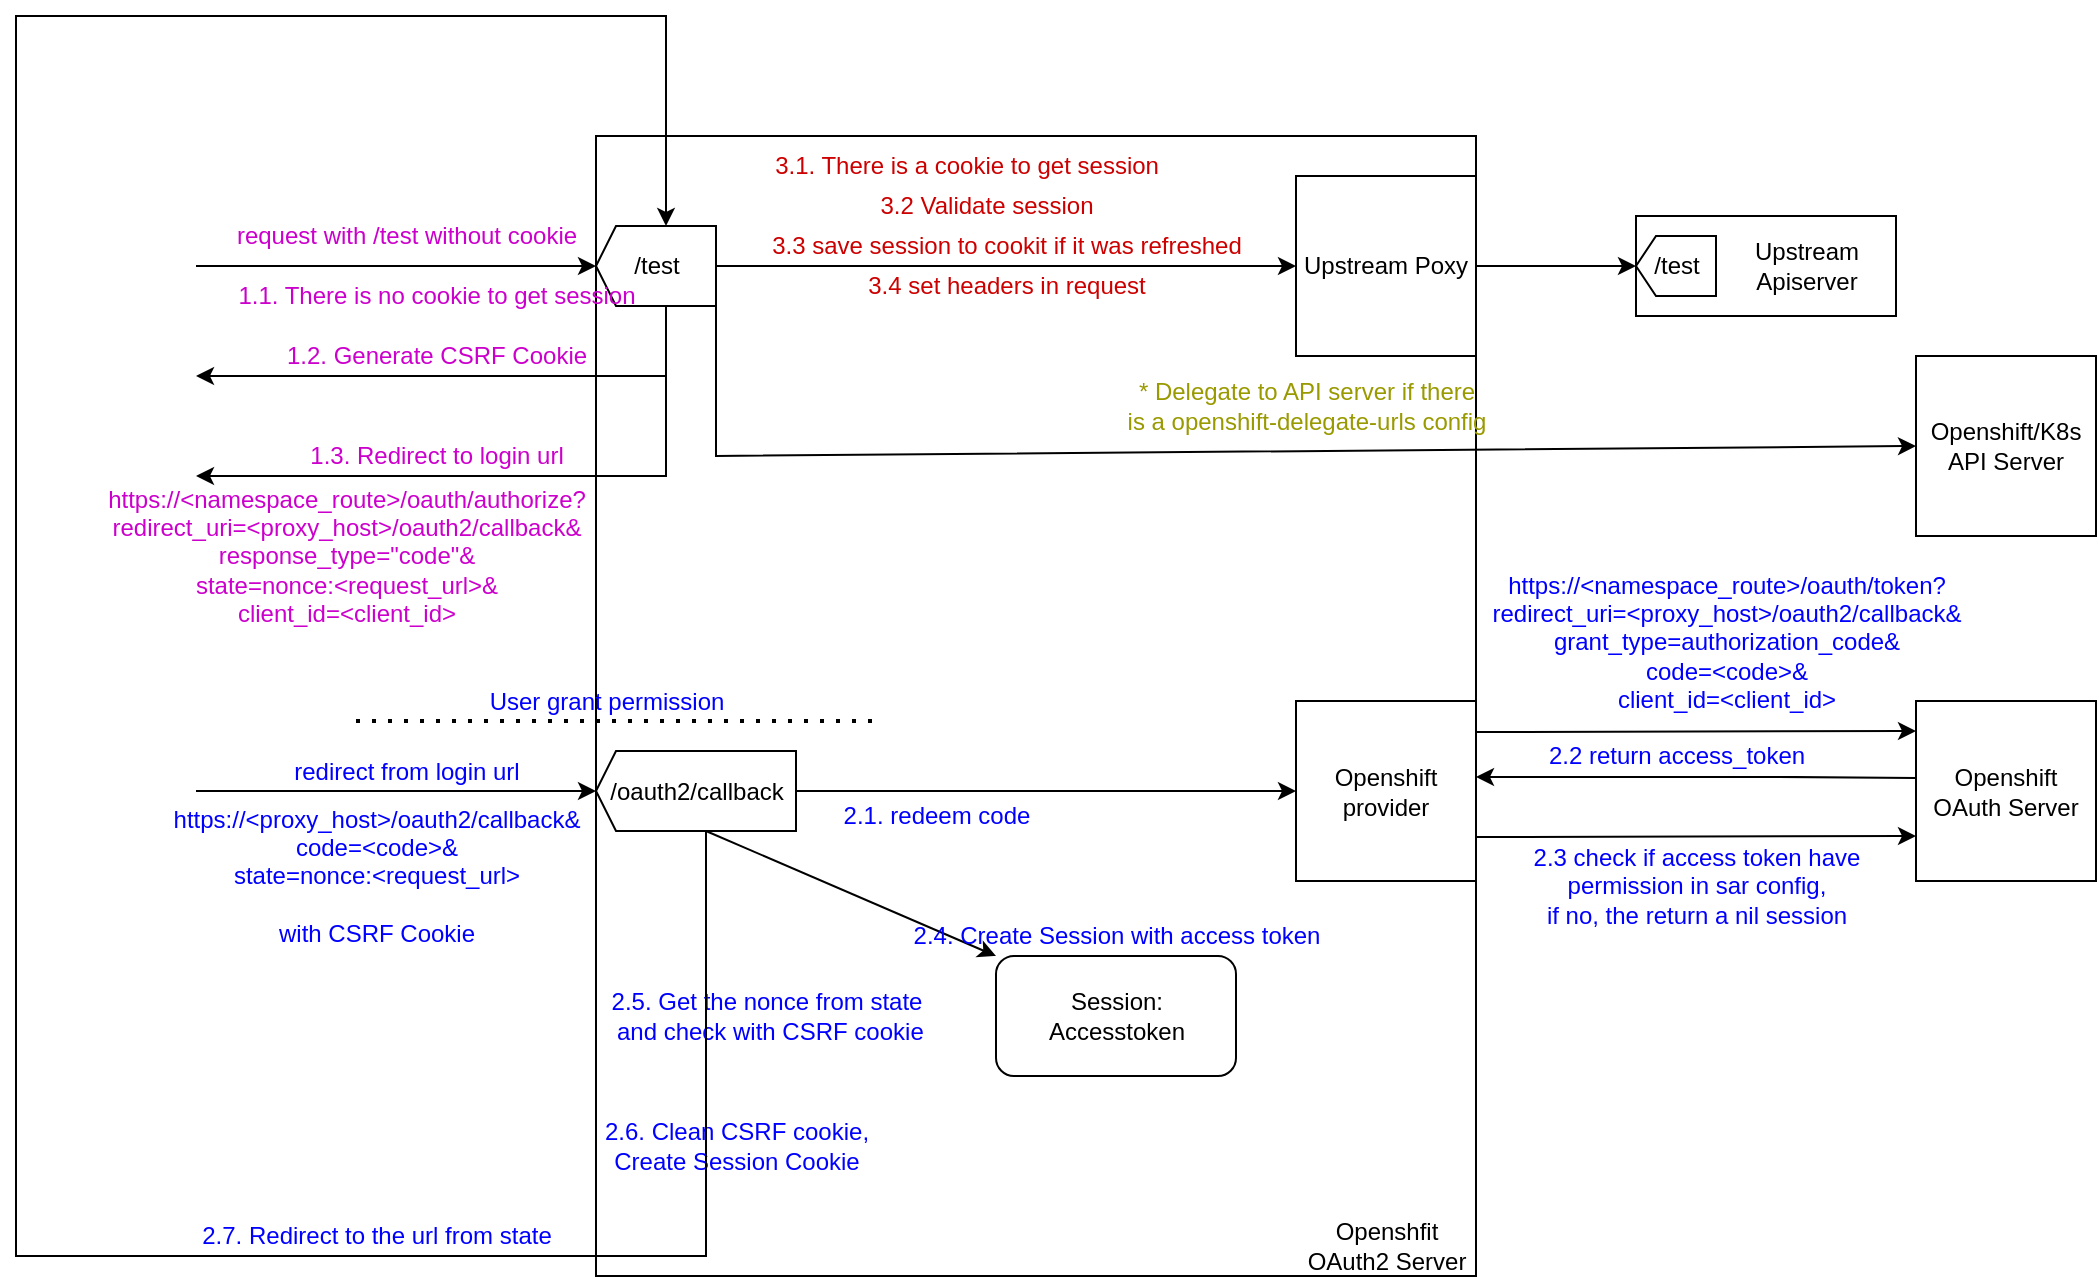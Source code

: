 <mxfile version="17.1.2" type="device"><diagram id="GoBO4YK45yK76-0iLVQf" name="Page-1"><mxGraphModel dx="1426" dy="691" grid="1" gridSize="10" guides="1" tooltips="1" connect="1" arrows="1" fold="1" page="1" pageScale="1" pageWidth="850" pageHeight="1100" math="0" shadow="0"><root><mxCell id="0"/><mxCell id="1" parent="0"/><mxCell id="bbm0LWp42V5BQwIi2_6g-116" value="" style="rounded=0;whiteSpace=wrap;html=1;" parent="1" vertex="1"><mxGeometry x="340" y="210" width="440" height="570" as="geometry"/></mxCell><mxCell id="bbm0LWp42V5BQwIi2_6g-19" value="/test" style="html=1;shadow=0;dashed=0;align=center;verticalAlign=middle;shape=mxgraph.arrows2.arrow;dy=0;dx=10;notch=0;flipV=0;flipH=1;" parent="1" vertex="1"><mxGeometry x="340" y="255" width="60" height="40" as="geometry"/></mxCell><mxCell id="bbm0LWp42V5BQwIi2_6g-21" value="Upstream Poxy" style="whiteSpace=wrap;html=1;aspect=fixed;" parent="1" vertex="1"><mxGeometry x="690" y="230" width="90" height="90" as="geometry"/></mxCell><mxCell id="bbm0LWp42V5BQwIi2_6g-25" value="" style="endArrow=classic;html=1;rounded=0;exitX=1;exitY=0.5;exitDx=0;exitDy=0;" parent="1" source="bbm0LWp42V5BQwIi2_6g-21" target="bbm0LWp42V5BQwIi2_6g-22" edge="1"><mxGeometry width="50" height="50" relative="1" as="geometry"><mxPoint x="920" y="345" as="sourcePoint"/><mxPoint x="970" y="295" as="targetPoint"/></mxGeometry></mxCell><mxCell id="bbm0LWp42V5BQwIi2_6g-26" value="" style="group" parent="1" vertex="1" connectable="0"><mxGeometry x="860" y="250" width="130" height="50" as="geometry"/></mxCell><mxCell id="bbm0LWp42V5BQwIi2_6g-23" value="" style="rounded=0;whiteSpace=wrap;html=1;" parent="bbm0LWp42V5BQwIi2_6g-26" vertex="1"><mxGeometry width="130" height="50" as="geometry"/></mxCell><mxCell id="bbm0LWp42V5BQwIi2_6g-22" value="/test" style="html=1;shadow=0;dashed=0;align=center;verticalAlign=middle;shape=mxgraph.arrows2.arrow;dy=0;dx=10;notch=0;flipV=0;flipH=1;" parent="bbm0LWp42V5BQwIi2_6g-26" vertex="1"><mxGeometry y="10" width="40" height="30" as="geometry"/></mxCell><mxCell id="bbm0LWp42V5BQwIi2_6g-24" value="&lt;span&gt;Upstream&lt;/span&gt;&lt;br&gt;&lt;span&gt;Apiserver&lt;/span&gt;" style="text;html=1;align=center;verticalAlign=middle;resizable=0;points=[];autosize=1;strokeColor=none;fillColor=none;" parent="bbm0LWp42V5BQwIi2_6g-26" vertex="1"><mxGeometry x="50" y="10" width="70" height="30" as="geometry"/></mxCell><mxCell id="bbm0LWp42V5BQwIi2_6g-27" value="" style="endArrow=classic;html=1;rounded=0;entryX=1;entryY=0.5;entryDx=0;entryDy=0;entryPerimeter=0;" parent="1" target="bbm0LWp42V5BQwIi2_6g-19" edge="1"><mxGeometry width="50" height="50" relative="1" as="geometry"><mxPoint x="140" y="275" as="sourcePoint"/><mxPoint x="800" y="300" as="targetPoint"/></mxGeometry></mxCell><mxCell id="bbm0LWp42V5BQwIi2_6g-28" value="&lt;font color=&quot;#cc00cc&quot;&gt;request with /test without cookie&lt;/font&gt;" style="text;html=1;align=center;verticalAlign=middle;resizable=0;points=[];autosize=1;strokeColor=none;fillColor=none;" parent="1" vertex="1"><mxGeometry x="150" y="250" width="190" height="20" as="geometry"/></mxCell><mxCell id="bbm0LWp42V5BQwIi2_6g-29" value="&lt;span&gt;Openshfit&lt;/span&gt;&lt;br&gt;&lt;span&gt;OAuth2 Server&lt;/span&gt;" style="text;html=1;align=center;verticalAlign=middle;resizable=0;points=[];autosize=1;strokeColor=none;fillColor=none;" parent="1" vertex="1"><mxGeometry x="690" y="750" width="90" height="30" as="geometry"/></mxCell><mxCell id="bbm0LWp42V5BQwIi2_6g-100" value="&lt;font color=&quot;#cc00cc&quot;&gt;1.1. There is no cookie to get session&lt;/font&gt;" style="text;html=1;align=center;verticalAlign=middle;resizable=0;points=[];autosize=1;strokeColor=none;fillColor=none;" parent="1" vertex="1"><mxGeometry x="155" y="280" width="210" height="20" as="geometry"/></mxCell><mxCell id="bbm0LWp42V5BQwIi2_6g-103" value="" style="endArrow=classic;html=1;rounded=0;exitX=0;exitY=0;exitDx=25;exitDy=40;exitPerimeter=0;" parent="1" source="bbm0LWp42V5BQwIi2_6g-19" edge="1"><mxGeometry width="50" height="50" relative="1" as="geometry"><mxPoint x="410" y="330" as="sourcePoint"/><mxPoint x="140" y="330" as="targetPoint"/><Array as="points"><mxPoint x="375" y="330"/></Array></mxGeometry></mxCell><mxCell id="bbm0LWp42V5BQwIi2_6g-104" value="&lt;font color=&quot;#cc00cc&quot;&gt;1.2. Generate CSRF Cookie&lt;/font&gt;" style="text;html=1;align=center;verticalAlign=middle;resizable=0;points=[];autosize=1;strokeColor=none;fillColor=none;" parent="1" vertex="1"><mxGeometry x="175" y="310" width="170" height="20" as="geometry"/></mxCell><mxCell id="bbm0LWp42V5BQwIi2_6g-105" value="" style="endArrow=classic;html=1;rounded=0;exitX=0;exitY=0;exitDx=25;exitDy=40;exitPerimeter=0;" parent="1" source="bbm0LWp42V5BQwIi2_6g-19" edge="1"><mxGeometry width="50" height="50" relative="1" as="geometry"><mxPoint x="385" y="305" as="sourcePoint"/><mxPoint x="140" y="380" as="targetPoint"/><Array as="points"><mxPoint x="375" y="380"/></Array></mxGeometry></mxCell><mxCell id="bbm0LWp42V5BQwIi2_6g-106" value="&lt;font color=&quot;#cc00cc&quot;&gt;1.3. Redirect to login url&lt;/font&gt;" style="text;html=1;align=center;verticalAlign=middle;resizable=0;points=[];autosize=1;strokeColor=none;fillColor=none;" parent="1" vertex="1"><mxGeometry x="190" y="360" width="140" height="20" as="geometry"/></mxCell><mxCell id="bbm0LWp42V5BQwIi2_6g-108" value="&lt;font color=&quot;#cc00cc&quot;&gt;https://&amp;lt;namespace_route&amp;gt;/oauth/authorize?&lt;br&gt;redirect_uri=&amp;lt;proxy_host&amp;gt;/oauth2/callback&amp;amp;&lt;br&gt;response_type=&quot;code&quot;&amp;amp;&lt;br&gt;state=nonce:&amp;lt;request_url&amp;gt;&amp;amp;&lt;br&gt;client_id=&amp;lt;client_id&amp;gt;&lt;/font&gt;" style="text;html=1;align=center;verticalAlign=middle;resizable=0;points=[];autosize=1;strokeColor=none;fillColor=none;" parent="1" vertex="1"><mxGeometry x="90" y="380" width="250" height="80" as="geometry"/></mxCell><mxCell id="bbm0LWp42V5BQwIi2_6g-109" value="/oauth2/callback" style="html=1;shadow=0;dashed=0;align=center;verticalAlign=middle;shape=mxgraph.arrows2.arrow;dy=0;dx=10;notch=0;flipV=0;flipH=1;" parent="1" vertex="1"><mxGeometry x="340" y="517.5" width="100" height="40" as="geometry"/></mxCell><mxCell id="bbm0LWp42V5BQwIi2_6g-110" value="" style="endArrow=none;dashed=1;html=1;dashPattern=1 3;strokeWidth=2;rounded=0;" parent="1" edge="1"><mxGeometry width="50" height="50" relative="1" as="geometry"><mxPoint x="220" y="502.5" as="sourcePoint"/><mxPoint x="480" y="502.5" as="targetPoint"/></mxGeometry></mxCell><mxCell id="bbm0LWp42V5BQwIi2_6g-111" value="&lt;font color=&quot;#0000ff&quot;&gt;User grant permission&lt;/font&gt;" style="text;html=1;align=center;verticalAlign=middle;resizable=0;points=[];autosize=1;strokeColor=none;fillColor=none;" parent="1" vertex="1"><mxGeometry x="280" y="482.5" width="130" height="20" as="geometry"/></mxCell><mxCell id="bbm0LWp42V5BQwIi2_6g-112" value="" style="endArrow=classic;html=1;rounded=0;" parent="1" target="bbm0LWp42V5BQwIi2_6g-109" edge="1"><mxGeometry width="50" height="50" relative="1" as="geometry"><mxPoint x="140" y="537.5" as="sourcePoint"/><mxPoint x="640" y="427.5" as="targetPoint"/></mxGeometry></mxCell><mxCell id="bbm0LWp42V5BQwIi2_6g-113" value="&lt;font color=&quot;#0000ff&quot;&gt;redirect from login url&lt;/font&gt;" style="text;html=1;align=center;verticalAlign=middle;resizable=0;points=[];autosize=1;strokeColor=none;fillColor=none;" parent="1" vertex="1"><mxGeometry x="180" y="517.5" width="130" height="20" as="geometry"/></mxCell><mxCell id="bbm0LWp42V5BQwIi2_6g-114" value="&lt;font color=&quot;#0000ff&quot;&gt;https://&amp;lt;proxy_host&amp;gt;/oauth2/callback&amp;amp;&lt;br&gt;code=&amp;lt;code&amp;gt;&amp;amp;&lt;br&gt;state=nonce:&amp;lt;request_url&amp;gt;&lt;br&gt;&lt;br&gt;with CSRF Cookie&lt;/font&gt;" style="text;html=1;align=center;verticalAlign=middle;resizable=0;points=[];autosize=1;strokeColor=none;fillColor=none;" parent="1" vertex="1"><mxGeometry x="120" y="540" width="220" height="80" as="geometry"/></mxCell><mxCell id="bbm0LWp42V5BQwIi2_6g-115" value="Openshift&lt;br&gt;provider" style="whiteSpace=wrap;html=1;aspect=fixed;" parent="1" vertex="1"><mxGeometry x="690" y="492.5" width="90" height="90" as="geometry"/></mxCell><mxCell id="bbm0LWp42V5BQwIi2_6g-117" value="&lt;font color=&quot;#0000ff&quot;&gt;2.1. redeem code&lt;/font&gt;" style="text;html=1;align=center;verticalAlign=middle;resizable=0;points=[];autosize=1;strokeColor=none;fillColor=none;" parent="1" vertex="1"><mxGeometry x="455" y="540" width="110" height="20" as="geometry"/></mxCell><mxCell id="bbm0LWp42V5BQwIi2_6g-118" value="" style="endArrow=classic;html=1;rounded=0;exitX=0;exitY=0.5;exitDx=0;exitDy=0;exitPerimeter=0;entryX=0;entryY=0.5;entryDx=0;entryDy=0;" parent="1" source="bbm0LWp42V5BQwIi2_6g-109" target="bbm0LWp42V5BQwIi2_6g-115" edge="1"><mxGeometry width="50" height="50" relative="1" as="geometry"><mxPoint x="590" y="580" as="sourcePoint"/><mxPoint x="640" y="530" as="targetPoint"/></mxGeometry></mxCell><mxCell id="bbm0LWp42V5BQwIi2_6g-119" value="&lt;font color=&quot;#0000ff&quot;&gt;https://&amp;lt;namespace_route&amp;gt;/oauth/token?&lt;br&gt;redirect_uri=&amp;lt;proxy_host&amp;gt;/oauth2/callback&amp;amp;&lt;br&gt;grant_type=authorization_code&amp;amp;&lt;br&gt;code=&amp;lt;code&amp;gt;&amp;amp;&lt;br&gt;client_id=&amp;lt;client_id&amp;gt;&lt;/font&gt;" style="text;html=1;align=center;verticalAlign=middle;resizable=0;points=[];autosize=1;strokeColor=none;fillColor=none;" parent="1" vertex="1"><mxGeometry x="780" y="422.5" width="250" height="80" as="geometry"/></mxCell><mxCell id="bbm0LWp42V5BQwIi2_6g-120" value="" style="endArrow=classic;html=1;rounded=0;exitX=1;exitY=0.5;exitDx=0;exitDy=0;entryX=0;entryY=0.167;entryDx=0;entryDy=0;entryPerimeter=0;" parent="1" edge="1" target="nyzPDloq-hKyh3tky1Af-3"><mxGeometry width="50" height="50" relative="1" as="geometry"><mxPoint x="780" y="508" as="sourcePoint"/><mxPoint x="930" y="507.5" as="targetPoint"/></mxGeometry></mxCell><mxCell id="bbm0LWp42V5BQwIi2_6g-122" value="" style="endArrow=classic;html=1;rounded=0;entryX=1;entryY=0.75;entryDx=0;entryDy=0;" parent="1" edge="1"><mxGeometry width="50" height="50" relative="1" as="geometry"><mxPoint x="940" y="530.5" as="sourcePoint"/><mxPoint x="780" y="530.5" as="targetPoint"/><Array as="points"><mxPoint x="930" y="530.5"/><mxPoint x="1000" y="531"/><mxPoint x="940" y="530.5"/><mxPoint x="900" y="530.5"/></Array></mxGeometry></mxCell><mxCell id="bbm0LWp42V5BQwIi2_6g-123" value="&lt;font color=&quot;#0000ff&quot;&gt;2.2 return access_token&lt;/font&gt;" style="text;html=1;align=center;verticalAlign=middle;resizable=0;points=[];autosize=1;strokeColor=none;fillColor=none;" parent="1" vertex="1"><mxGeometry x="810" y="510" width="140" height="20" as="geometry"/></mxCell><mxCell id="bbm0LWp42V5BQwIi2_6g-127" value="" style="group" parent="1" vertex="1" connectable="0"><mxGeometry x="540" y="620" width="120" height="60" as="geometry"/></mxCell><mxCell id="bbm0LWp42V5BQwIi2_6g-125" value="" style="rounded=1;whiteSpace=wrap;html=1;" parent="bbm0LWp42V5BQwIi2_6g-127" vertex="1"><mxGeometry width="120" height="60" as="geometry"/></mxCell><mxCell id="bbm0LWp42V5BQwIi2_6g-126" value="Session:&lt;br&gt;Accesstoken" style="text;html=1;align=center;verticalAlign=middle;resizable=0;points=[];autosize=1;strokeColor=none;fillColor=none;" parent="bbm0LWp42V5BQwIi2_6g-127" vertex="1"><mxGeometry x="20" y="15" width="80" height="30" as="geometry"/></mxCell><mxCell id="bbm0LWp42V5BQwIi2_6g-128" value="" style="endArrow=classic;html=1;rounded=0;exitX=0;exitY=0;exitDx=45;exitDy=40;exitPerimeter=0;entryX=0;entryY=0;entryDx=0;entryDy=0;" parent="1" source="bbm0LWp42V5BQwIi2_6g-109" target="bbm0LWp42V5BQwIi2_6g-125" edge="1"><mxGeometry width="50" height="50" relative="1" as="geometry"><mxPoint x="150" y="680" as="sourcePoint"/><mxPoint x="200" y="630" as="targetPoint"/></mxGeometry></mxCell><mxCell id="bbm0LWp42V5BQwIi2_6g-129" value="&lt;font color=&quot;#0000ff&quot;&gt;2.4. Create Session with access token&lt;/font&gt;" style="text;html=1;align=center;verticalAlign=middle;resizable=0;points=[];autosize=1;strokeColor=none;fillColor=none;" parent="1" vertex="1"><mxGeometry x="490" y="600" width="220" height="20" as="geometry"/></mxCell><mxCell id="bbm0LWp42V5BQwIi2_6g-130" value="&lt;font color=&quot;#0000ff&quot;&gt;2.5. Get the nonce from state&lt;br&gt;&amp;nbsp;and check with CSRF cookie&lt;/font&gt;" style="text;html=1;align=center;verticalAlign=middle;resizable=0;points=[];autosize=1;strokeColor=none;fillColor=none;" parent="1" vertex="1"><mxGeometry x="340" y="635" width="170" height="30" as="geometry"/></mxCell><mxCell id="bbm0LWp42V5BQwIi2_6g-131" value="&lt;font color=&quot;#0000ff&quot;&gt;2.6. Clean CSRF cookie, &lt;br&gt;Create Session Cookie&lt;/font&gt;" style="text;html=1;align=center;verticalAlign=middle;resizable=0;points=[];autosize=1;strokeColor=none;fillColor=none;" parent="1" vertex="1"><mxGeometry x="335" y="700" width="150" height="30" as="geometry"/></mxCell><mxCell id="bbm0LWp42V5BQwIi2_6g-132" value="&lt;font color=&quot;#0000ff&quot;&gt;2.7. Redirect to the url from state&lt;/font&gt;" style="text;html=1;align=center;verticalAlign=middle;resizable=0;points=[];autosize=1;strokeColor=none;fillColor=none;" parent="1" vertex="1"><mxGeometry x="135" y="750" width="190" height="20" as="geometry"/></mxCell><mxCell id="bbm0LWp42V5BQwIi2_6g-133" value="" style="endArrow=classic;html=1;rounded=0;exitX=0;exitY=0;exitDx=45;exitDy=40;exitPerimeter=0;entryX=0;entryY=0;entryDx=25;entryDy=0;entryPerimeter=0;" parent="1" source="bbm0LWp42V5BQwIi2_6g-109" target="bbm0LWp42V5BQwIi2_6g-19" edge="1"><mxGeometry width="50" height="50" relative="1" as="geometry"><mxPoint x="190" y="730" as="sourcePoint"/><mxPoint x="230" y="770" as="targetPoint"/><Array as="points"><mxPoint x="395" y="770"/><mxPoint x="50" y="770"/><mxPoint x="50" y="150"/><mxPoint x="375" y="150"/></Array></mxGeometry></mxCell><mxCell id="bbm0LWp42V5BQwIi2_6g-139" value="" style="group" parent="1" vertex="1" connectable="0"><mxGeometry x="420" y="215" width="250" height="80" as="geometry"/></mxCell><mxCell id="bbm0LWp42V5BQwIi2_6g-135" value="&lt;font color=&quot;#cc0000&quot;&gt;3.1. There is a cookie to get session&lt;/font&gt;" style="text;html=1;align=center;verticalAlign=middle;resizable=0;points=[];autosize=1;strokeColor=none;fillColor=none;" parent="bbm0LWp42V5BQwIi2_6g-139" vertex="1"><mxGeometry width="210" height="20" as="geometry"/></mxCell><mxCell id="bbm0LWp42V5BQwIi2_6g-136" value="&lt;font color=&quot;#cc0000&quot;&gt;3.2 Validate session&lt;/font&gt;" style="text;html=1;align=center;verticalAlign=middle;resizable=0;points=[];autosize=1;strokeColor=none;fillColor=none;" parent="bbm0LWp42V5BQwIi2_6g-139" vertex="1"><mxGeometry x="55" y="20" width="120" height="20" as="geometry"/></mxCell><mxCell id="bbm0LWp42V5BQwIi2_6g-137" value="&lt;font color=&quot;#cc0000&quot;&gt;3.3 save session to cookit if it was refreshed&lt;/font&gt;" style="text;html=1;align=center;verticalAlign=middle;resizable=0;points=[];autosize=1;strokeColor=none;fillColor=none;" parent="bbm0LWp42V5BQwIi2_6g-139" vertex="1"><mxGeometry y="40" width="250" height="20" as="geometry"/></mxCell><mxCell id="bbm0LWp42V5BQwIi2_6g-138" value="&lt;font color=&quot;#cc0000&quot;&gt;3.4 set headers in request&lt;/font&gt;" style="text;html=1;align=center;verticalAlign=middle;resizable=0;points=[];autosize=1;strokeColor=none;fillColor=none;" parent="bbm0LWp42V5BQwIi2_6g-139" vertex="1"><mxGeometry x="50" y="60" width="150" height="20" as="geometry"/></mxCell><mxCell id="bbm0LWp42V5BQwIi2_6g-140" value="" style="endArrow=classic;html=1;rounded=0;exitX=0;exitY=0.5;exitDx=0;exitDy=0;exitPerimeter=0;entryX=0;entryY=0.5;entryDx=0;entryDy=0;" parent="1" source="bbm0LWp42V5BQwIi2_6g-19" target="bbm0LWp42V5BQwIi2_6g-21" edge="1"><mxGeometry width="50" height="50" relative="1" as="geometry"><mxPoint x="590" y="510" as="sourcePoint"/><mxPoint x="640" y="460" as="targetPoint"/></mxGeometry></mxCell><mxCell id="nyzPDloq-hKyh3tky1Af-1" value="" style="endArrow=classic;html=1;rounded=0;exitX=1;exitY=0.5;exitDx=0;exitDy=0;entryX=0;entryY=0.75;entryDx=0;entryDy=0;" edge="1" parent="1" target="nyzPDloq-hKyh3tky1Af-3"><mxGeometry width="50" height="50" relative="1" as="geometry"><mxPoint x="780" y="560.5" as="sourcePoint"/><mxPoint x="930" y="560" as="targetPoint"/></mxGeometry></mxCell><mxCell id="nyzPDloq-hKyh3tky1Af-2" value="&lt;font color=&quot;#0000ff&quot;&gt;2.3 check if access token have &lt;br&gt;permission in sar config,&lt;br&gt;if no, the return a nil session&lt;br&gt;&lt;/font&gt;" style="text;html=1;align=center;verticalAlign=middle;resizable=0;points=[];autosize=1;strokeColor=none;fillColor=none;" vertex="1" parent="1"><mxGeometry x="800" y="560" width="180" height="50" as="geometry"/></mxCell><mxCell id="nyzPDloq-hKyh3tky1Af-3" value="Openshift&lt;br&gt;OAuth Server" style="whiteSpace=wrap;html=1;aspect=fixed;" vertex="1" parent="1"><mxGeometry x="1000" y="492.5" width="90" height="90" as="geometry"/></mxCell><mxCell id="nyzPDloq-hKyh3tky1Af-4" value="Openshift/K8s&lt;br&gt;API Server" style="whiteSpace=wrap;html=1;aspect=fixed;" vertex="1" parent="1"><mxGeometry x="1000" y="320" width="90" height="90" as="geometry"/></mxCell><mxCell id="nyzPDloq-hKyh3tky1Af-5" value="" style="endArrow=classic;html=1;rounded=0;exitX=0;exitY=0;exitDx=0;exitDy=40;exitPerimeter=0;entryX=0;entryY=0.5;entryDx=0;entryDy=0;" edge="1" parent="1" source="bbm0LWp42V5BQwIi2_6g-19" target="nyzPDloq-hKyh3tky1Af-4"><mxGeometry width="50" height="50" relative="1" as="geometry"><mxPoint x="410" y="285" as="sourcePoint"/><mxPoint x="700" y="285" as="targetPoint"/><Array as="points"><mxPoint x="400" y="370"/></Array></mxGeometry></mxCell><mxCell id="nyzPDloq-hKyh3tky1Af-6" value="&lt;font color=&quot;#999900&quot;&gt;* Delegate to API server if there &lt;br&gt;is a openshift-delegate-urls config&lt;/font&gt;" style="text;html=1;align=center;verticalAlign=middle;resizable=0;points=[];autosize=1;strokeColor=none;fillColor=none;" vertex="1" parent="1"><mxGeometry x="600" y="330" width="190" height="30" as="geometry"/></mxCell></root></mxGraphModel></diagram></mxfile>